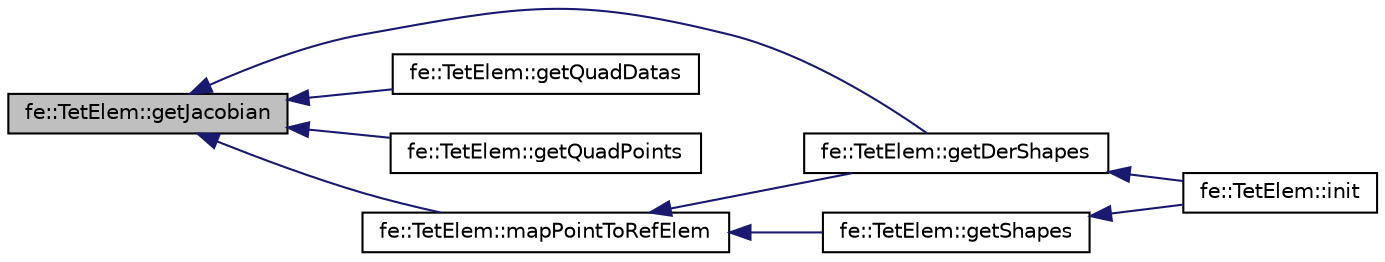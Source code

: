 digraph "fe::TetElem::getJacobian"
{
  edge [fontname="Helvetica",fontsize="10",labelfontname="Helvetica",labelfontsize="10"];
  node [fontname="Helvetica",fontsize="10",shape=record];
  rankdir="LR";
  Node25 [label="fe::TetElem::getJacobian",height=0.2,width=0.4,color="black", fillcolor="grey75", style="filled", fontcolor="black"];
  Node25 -> Node26 [dir="back",color="midnightblue",fontsize="10",style="solid",fontname="Helvetica"];
  Node26 [label="fe::TetElem::getDerShapes",height=0.2,width=0.4,color="black", fillcolor="white", style="filled",URL="$classfe_1_1TetElem.html#a093bba69d7db17b0e5dcc7a8f00fb268",tooltip="Returns the values of derivative of shape function at point p. "];
  Node26 -> Node27 [dir="back",color="midnightblue",fontsize="10",style="solid",fontname="Helvetica"];
  Node27 [label="fe::TetElem::init",height=0.2,width=0.4,color="black", fillcolor="white", style="filled",URL="$classfe_1_1TetElem.html#a03cc619867e61ea3be3348f3d98c48cb",tooltip="Compute the quadrature points for triangle element. "];
  Node25 -> Node28 [dir="back",color="midnightblue",fontsize="10",style="solid",fontname="Helvetica"];
  Node28 [label="fe::TetElem::getQuadDatas",height=0.2,width=0.4,color="black", fillcolor="white", style="filled",URL="$classfe_1_1TetElem.html#a1e53cb40204c661265b6780d4c9c688a",tooltip="Get vector of quadrature data. "];
  Node25 -> Node29 [dir="back",color="midnightblue",fontsize="10",style="solid",fontname="Helvetica"];
  Node29 [label="fe::TetElem::getQuadPoints",height=0.2,width=0.4,color="black", fillcolor="white", style="filled",URL="$classfe_1_1TetElem.html#a1e6e08825b0293d9a48e89c189b7c882",tooltip="Get vector of quadrature data. "];
  Node25 -> Node30 [dir="back",color="midnightblue",fontsize="10",style="solid",fontname="Helvetica"];
  Node30 [label="fe::TetElem::mapPointToRefElem",height=0.2,width=0.4,color="black", fillcolor="white", style="filled",URL="$classfe_1_1TetElem.html#ab608ed3b2fc3948fabcbec3734d34f45",tooltip="Maps point p in a given element to the reference element. "];
  Node30 -> Node31 [dir="back",color="midnightblue",fontsize="10",style="solid",fontname="Helvetica"];
  Node31 [label="fe::TetElem::getShapes",height=0.2,width=0.4,color="black", fillcolor="white", style="filled",URL="$classfe_1_1TetElem.html#abb74d10a4d98759a4c60a2755ed6b4b7",tooltip="Returns the values of shape function at point p. "];
  Node31 -> Node27 [dir="back",color="midnightblue",fontsize="10",style="solid",fontname="Helvetica"];
  Node30 -> Node26 [dir="back",color="midnightblue",fontsize="10",style="solid",fontname="Helvetica"];
}
